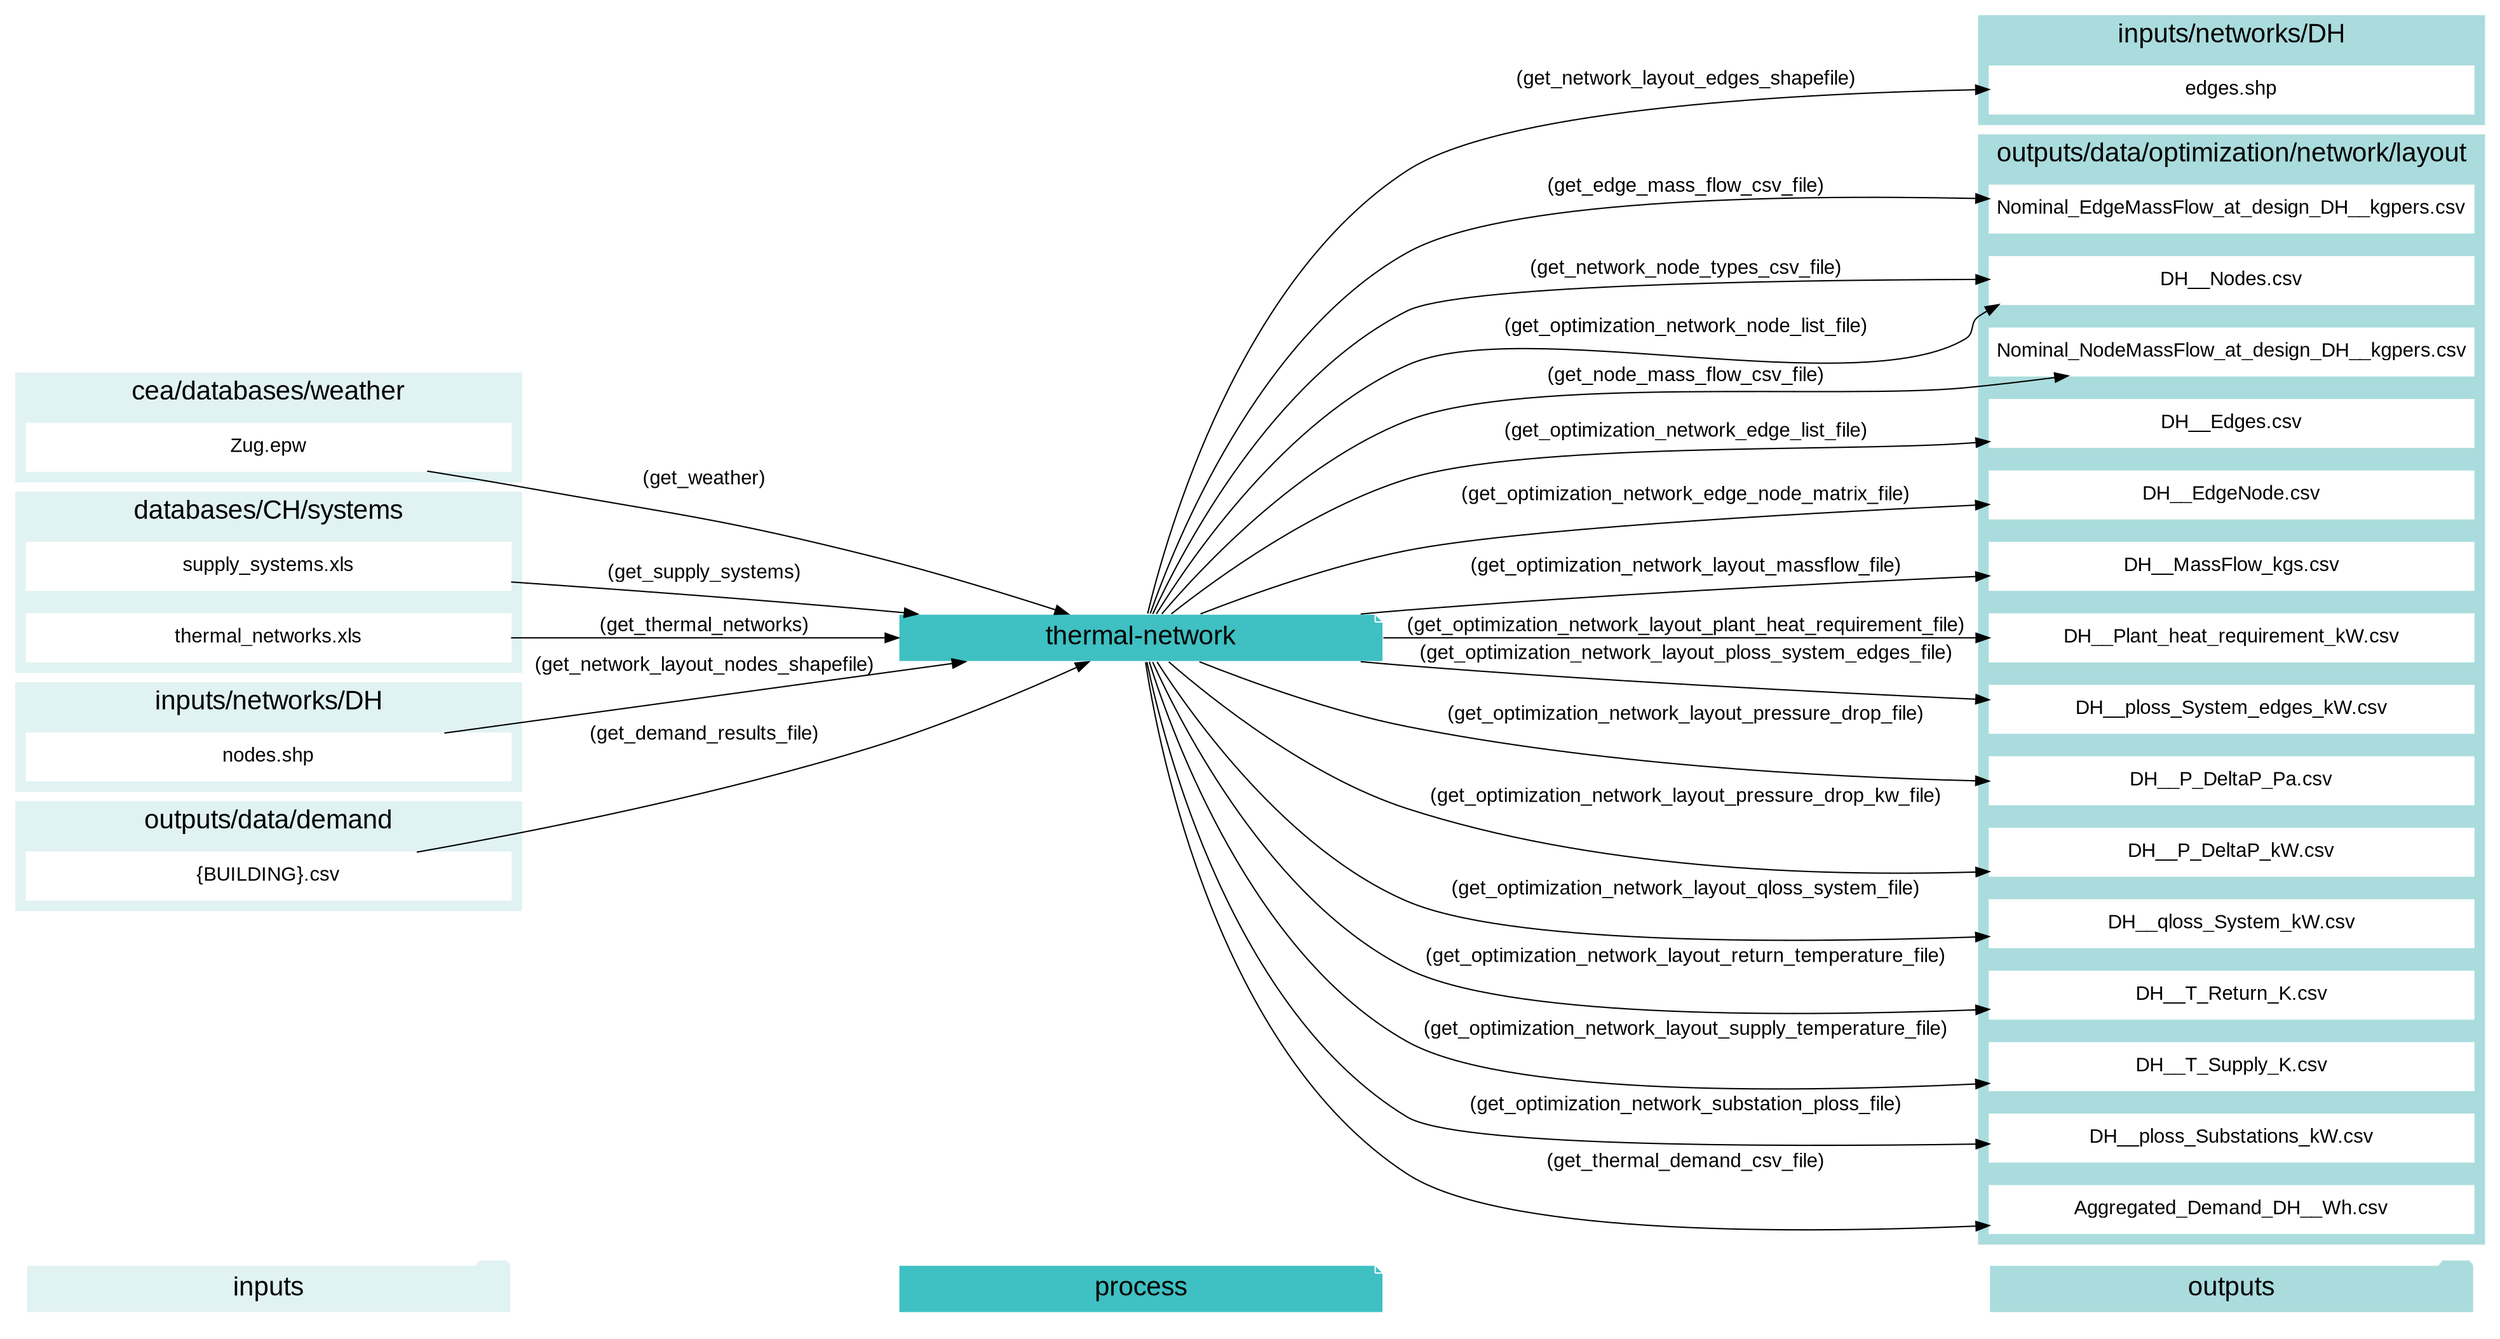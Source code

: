 digraph trace_inputlocator {
    rankdir="LR";
    graph [overlap=false, fontname=arial];
    node [shape=box, style=filled, color=white, fontsize=15, fontname=arial, fixedsize=true, width=5.085];
    edge [fontname=arial, fontsize = 15]
    newrank=true
    subgraph cluster_legend {
    fontsize=25
    style=invis
    "process"[style=filled, fillcolor="#3FC0C2", shape=note, fontsize=20, fontname="arial"]
    "inputs" [style=filled, shape=folder, color=white, fillcolor="#E1F2F2", fontsize=20]
    "outputs"[style=filled, shape=folder, color=white, fillcolor="#aadcdd", fontsize=20]
    "inputs"->"process"[style=invis]
    "process"->"outputs"[style=invis]
    }
    "thermal-network"[style=filled, color=white, fillcolor="#3FC0C2", shape=note, fontsize=20, fontname=arial];
    subgraph cluster_0_in {
        style = filled;
        color = "#E1F2F2";
        fontsize = 20;
        rank=same;
        label="cea/databases/weather";
        "Zug.epw"
    }
    subgraph cluster_1_in {
        style = filled;
        color = "#E1F2F2";
        fontsize = 20;
        rank=same;
        label="databases/CH/systems";
        "supply_systems.xls"
        "thermal_networks.xls"
    }
    subgraph cluster_2_in {
        style = filled;
        color = "#E1F2F2";
        fontsize = 20;
        rank=same;
        label="inputs/networks/DH";
        "nodes.shp"
    }
    subgraph cluster_2_out {
        style = filled;
        color = "#aadcdd";
        fontsize = 20;
        rank=same;
        label="inputs/networks/DH";
        "edges.shp"
    }
    subgraph cluster_3_in {
        style = filled;
        color = "#E1F2F2";
        fontsize = 20;
        rank=same;
        label="outputs/data/demand";
        "{BUILDING}.csv"
    }
    subgraph cluster_4_out {
        style = filled;
        color = "#aadcdd";
        fontsize = 20;
        rank=same;
        label="outputs/data/optimization/network/layout";
        "Nominal_EdgeMassFlow_at_design_DH__kgpers.csv"
        "DH__Nodes.csv"
        "Nominal_NodeMassFlow_at_design_DH__kgpers.csv"
        "DH__Edges.csv"
        "DH__EdgeNode.csv"
        "DH__MassFlow_kgs.csv"
        "DH__Plant_heat_requirement_kW.csv"
        "DH__ploss_System_edges_kW.csv"
        "DH__P_DeltaP_Pa.csv"
        "DH__P_DeltaP_kW.csv"
        "DH__qloss_System_kW.csv"
        "DH__T_Return_K.csv"
        "DH__T_Supply_K.csv"
        "DH__Nodes.csv"
        "DH__ploss_Substations_kW.csv"
        "Aggregated_Demand_DH__Wh.csv"
    }
    "{BUILDING}.csv" -> "thermal-network"[label="(get_demand_results_file)"]
    "nodes.shp" -> "thermal-network"[label="(get_network_layout_nodes_shapefile)"]
    "supply_systems.xls" -> "thermal-network"[label="(get_supply_systems)"]
    "thermal_networks.xls" -> "thermal-network"[label="(get_thermal_networks)"]
    "Zug.epw" -> "thermal-network"[label="(get_weather)"]
    "thermal-network" -> "Nominal_EdgeMassFlow_at_design_DH__kgpers.csv"[label="(get_edge_mass_flow_csv_file)"]
    "thermal-network" -> "edges.shp"[label="(get_network_layout_edges_shapefile)"]
    "thermal-network" -> "DH__Nodes.csv"[label="(get_network_node_types_csv_file)"]
    "thermal-network" -> "Nominal_NodeMassFlow_at_design_DH__kgpers.csv"[label="(get_node_mass_flow_csv_file)"]
    "thermal-network" -> "DH__Edges.csv"[label="(get_optimization_network_edge_list_file)"]
    "thermal-network" -> "DH__EdgeNode.csv"[label="(get_optimization_network_edge_node_matrix_file)"]
    "thermal-network" -> "DH__MassFlow_kgs.csv"[label="(get_optimization_network_layout_massflow_file)"]
    "thermal-network" -> "DH__Plant_heat_requirement_kW.csv"[label="(get_optimization_network_layout_plant_heat_requirement_file)"]
    "thermal-network" -> "DH__ploss_System_edges_kW.csv"[label="(get_optimization_network_layout_ploss_system_edges_file)"]
    "thermal-network" -> "DH__P_DeltaP_Pa.csv"[label="(get_optimization_network_layout_pressure_drop_file)"]
    "thermal-network" -> "DH__P_DeltaP_kW.csv"[label="(get_optimization_network_layout_pressure_drop_kw_file)"]
    "thermal-network" -> "DH__qloss_System_kW.csv"[label="(get_optimization_network_layout_qloss_system_file)"]
    "thermal-network" -> "DH__T_Return_K.csv"[label="(get_optimization_network_layout_return_temperature_file)"]
    "thermal-network" -> "DH__T_Supply_K.csv"[label="(get_optimization_network_layout_supply_temperature_file)"]
    "thermal-network" -> "DH__Nodes.csv"[label="(get_optimization_network_node_list_file)"]
    "thermal-network" -> "DH__ploss_Substations_kW.csv"[label="(get_optimization_network_substation_ploss_file)"]
    "thermal-network" -> "Aggregated_Demand_DH__Wh.csv"[label="(get_thermal_demand_csv_file)"]
    }
